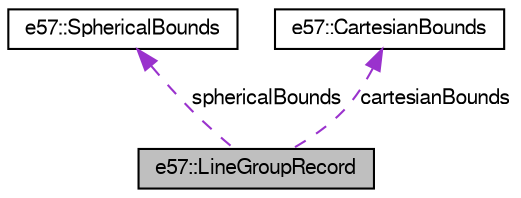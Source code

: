 digraph G
{
  bgcolor="transparent";
  edge [fontname="FreeSans",fontsize=10,labelfontname="FreeSans",labelfontsize=10];
  node [fontname="FreeSans",fontsize=10,shape=record];
  Node1 [label="e57::LineGroupRecord",height=0.2,width=0.4,color="black", fillcolor="grey75", style="filled" fontcolor="black"];
  Node2 -> Node1 [dir=back,color="darkorchid3",fontsize=10,style="dashed",label="sphericalBounds",fontname="FreeSans"];
  Node2 [label="e57::SphericalBounds",height=0.2,width=0.4,color="black",URL="$classe57_1_1_spherical_bounds.html",tooltip="The e57::SphericalBounds structure stores the bounds of some data in spherical coordinates..."];
  Node3 -> Node1 [dir=back,color="darkorchid3",fontsize=10,style="dashed",label="cartesianBounds",fontname="FreeSans"];
  Node3 [label="e57::CartesianBounds",height=0.2,width=0.4,color="black",URL="$classe57_1_1_cartesian_bounds.html",tooltip="The e57::CartesianBounds structure specifies an axis-aligned box in local cartesian..."];
}
